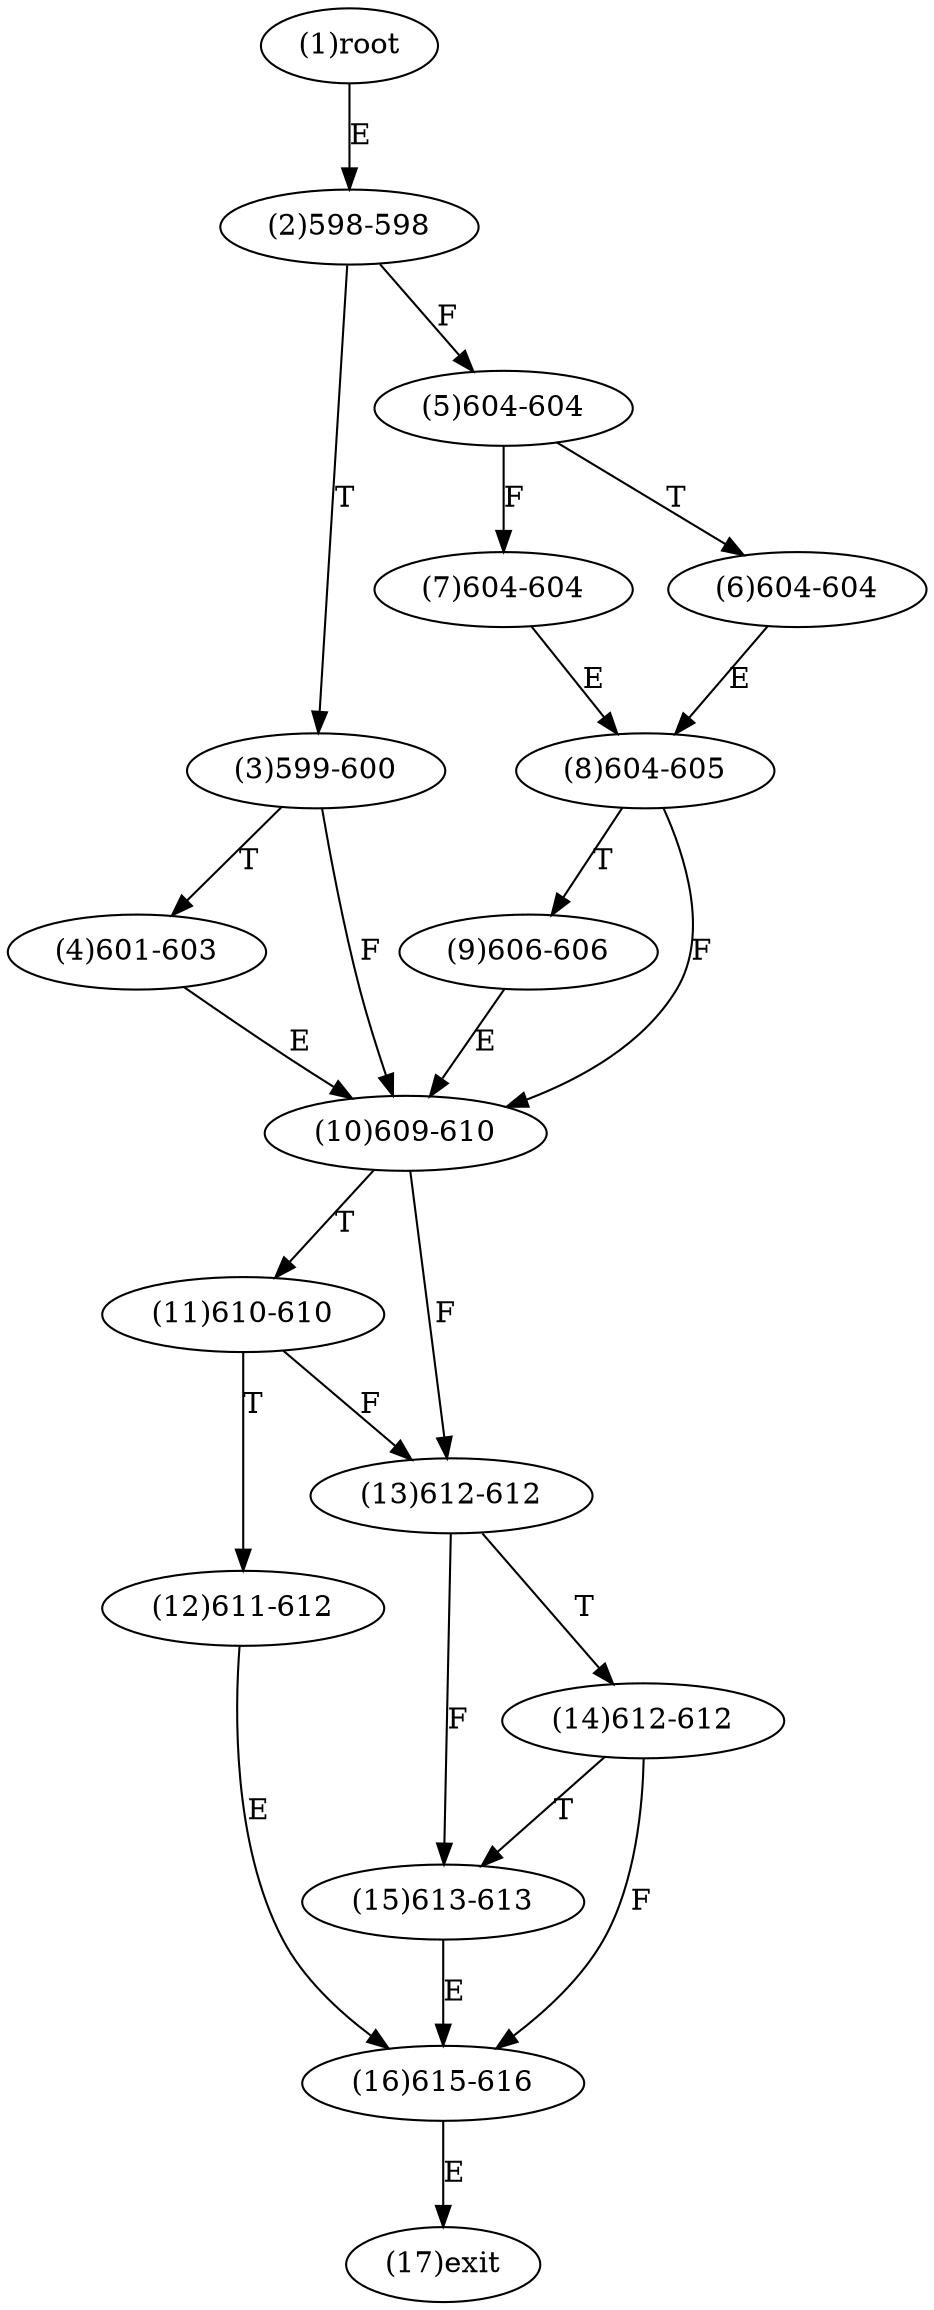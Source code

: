 digraph "" { 
1[ label="(1)root"];
2[ label="(2)598-598"];
3[ label="(3)599-600"];
4[ label="(4)601-603"];
5[ label="(5)604-604"];
6[ label="(6)604-604"];
7[ label="(7)604-604"];
8[ label="(8)604-605"];
9[ label="(9)606-606"];
10[ label="(10)609-610"];
11[ label="(11)610-610"];
12[ label="(12)611-612"];
13[ label="(13)612-612"];
14[ label="(14)612-612"];
15[ label="(15)613-613"];
17[ label="(17)exit"];
16[ label="(16)615-616"];
1->2[ label="E"];
2->5[ label="F"];
2->3[ label="T"];
3->10[ label="F"];
3->4[ label="T"];
4->10[ label="E"];
5->7[ label="F"];
5->6[ label="T"];
6->8[ label="E"];
7->8[ label="E"];
8->10[ label="F"];
8->9[ label="T"];
9->10[ label="E"];
10->13[ label="F"];
10->11[ label="T"];
11->13[ label="F"];
11->12[ label="T"];
12->16[ label="E"];
13->15[ label="F"];
13->14[ label="T"];
14->16[ label="F"];
14->15[ label="T"];
15->16[ label="E"];
16->17[ label="E"];
}